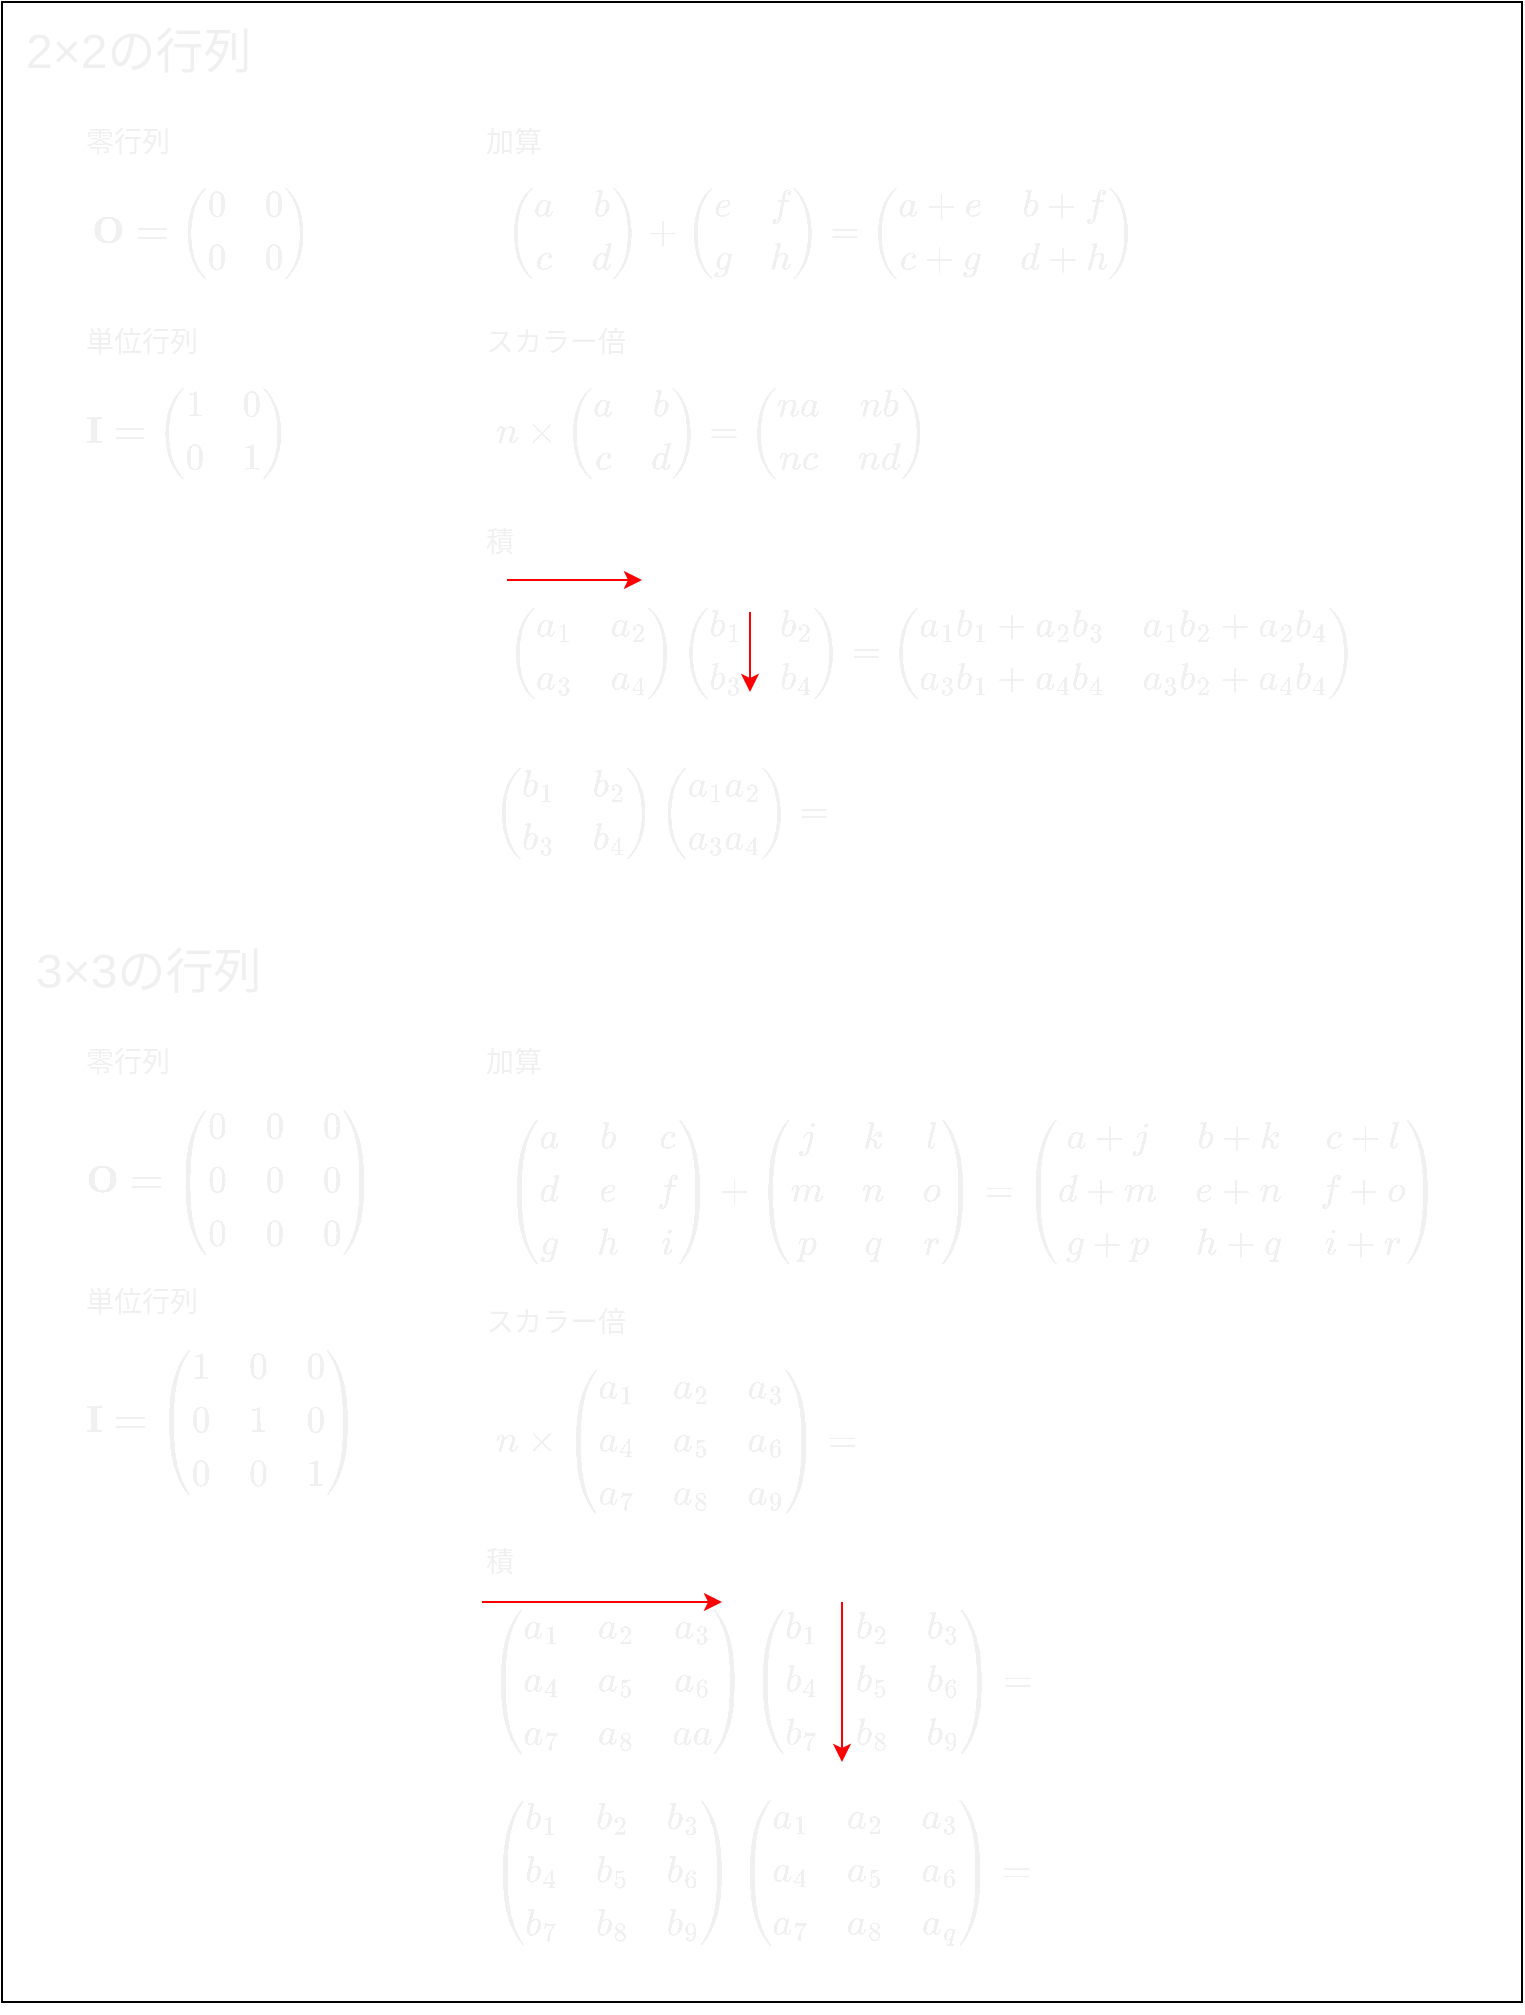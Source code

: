 <mxfile version="13.0.9">
    <diagram id="sgbDI9h6rJG_W9Ao1J6n" name="Page-1">
        <mxGraphModel dx="1077" dy="815" grid="1" gridSize="10" guides="1" tooltips="1" connect="1" arrows="1" fold="1" page="1" pageScale="1" pageWidth="827" pageHeight="1169" math="1" shadow="0">
            <root>
                <mxCell id="0"/>
                <mxCell id="1" parent="0"/>
                <mxCell id="cFrnXZa0UHIxWIcmk_6P-32" value="" style="rounded=0;whiteSpace=wrap;html=1;fontFamily=Helvetica;fontSize=24;align=left;fontColor=#F0F0F0;" parent="1" vertex="1">
                    <mxGeometry x="40" width="760" height="1000" as="geometry"/>
                </mxCell>
                <mxCell id="M6F7Y6Qgms-tEjVPZww9-1" value="&lt;span style=&quot;font-family: &amp;quot;source sans pro&amp;quot; , &amp;quot;helvetica neue&amp;quot; , &amp;quot;helvetica&amp;quot; , &amp;quot;arial&amp;quot; , sans-serif ; font-size: 16px ; background-color: rgb(235 , 237 , 238)&quot;&gt;$$ \bf I=\begin{pmatrix} 1 &amp;amp; 0 \\ 0 &amp;amp; 1 \end{pmatrix} $$&lt;/span&gt;" style="text;strokeColor=none;fillColor=none;align=left;verticalAlign=middle;rounded=0;fontStyle=0;whiteSpace=wrap;html=1;labelBorderColor=none;labelBackgroundColor=none;fontColor=#F0F0F0;fontSize=16;" parent="1" vertex="1">
                    <mxGeometry x="80" y="190" width="110" height="50" as="geometry"/>
                </mxCell>
                <mxCell id="pqQxKEiKLSefVZD03Xkg-5" value="&lt;font style=&quot;font-size: 14px&quot;&gt;単位行列&lt;/font&gt;" style="text;html=1;align=left;verticalAlign=middle;resizable=0;points=[];autosize=1;fontColor=#F0F0F0;" parent="1" vertex="1">
                    <mxGeometry x="80" y="160" width="70" height="20" as="geometry"/>
                </mxCell>
                <mxCell id="pqQxKEiKLSefVZD03Xkg-6" value="2×2の行列" style="text;html=1;strokeColor=none;fillColor=none;align=left;verticalAlign=middle;whiteSpace=wrap;rounded=0;fontColor=#F0F0F0;fontSize=24;" parent="1" vertex="1">
                    <mxGeometry x="50" y="10" width="120" height="30" as="geometry"/>
                </mxCell>
                <mxCell id="pqQxKEiKLSefVZD03Xkg-12" value="加算" style="text;html=1;align=left;verticalAlign=middle;resizable=0;points=[];autosize=1;fontColor=#F0F0F0;fontSize=14;fontStyle=0" parent="1" vertex="1">
                    <mxGeometry x="280" y="60" width="40" height="20" as="geometry"/>
                </mxCell>
                <mxCell id="pqQxKEiKLSefVZD03Xkg-19" value="&lt;span style=&quot;font-family: &amp;quot;source sans pro&amp;quot;, &amp;quot;helvetica neue&amp;quot;, helvetica, arial, sans-serif; font-size: 16px; background-color: rgb(235, 237, 238);&quot;&gt;$$ \begin{pmatrix} a &amp;amp; b \\ c &amp;amp; d \end{pmatrix}+\begin{pmatrix} e &amp;amp; f \\ g &amp;amp; h \end{pmatrix}=\begin{pmatrix} a+e &amp;amp; b+f \\ c+g &amp;amp; d+h \end{pmatrix} $$&lt;/span&gt;" style="text;html=1;strokeColor=none;fillColor=none;align=center;verticalAlign=middle;whiteSpace=wrap;rounded=0;labelBackgroundColor=none;fontSize=16;fontColor=#F0F0F0;" parent="1" vertex="1">
                    <mxGeometry x="280" y="90" width="340" height="50" as="geometry"/>
                </mxCell>
                <mxCell id="pqQxKEiKLSefVZD03Xkg-24" value="&lt;font style=&quot;font-size: 14px&quot;&gt;スカラー倍&lt;/font&gt;" style="text;html=1;align=left;verticalAlign=middle;resizable=0;points=[];autosize=1;fontColor=#F0F0F0;" parent="1" vertex="1">
                    <mxGeometry x="280" y="160" width="90" height="20" as="geometry"/>
                </mxCell>
                <mxCell id="pqQxKEiKLSefVZD03Xkg-25" value="&lt;span style=&quot;font-family: &amp;quot;source sans pro&amp;quot;, &amp;quot;helvetica neue&amp;quot;, helvetica, arial, sans-serif; font-size: 16px; background-color: rgb(235, 237, 238);&quot;&gt;$$ n\times \begin{pmatrix} a &amp;amp; b \\ c &amp;amp; d \end{pmatrix}=\begin{pmatrix} na &amp;amp; nb \\ nc &amp;amp; nd \end{pmatrix} $$&lt;/span&gt;" style="text;html=1;strokeColor=none;fillColor=none;align=center;verticalAlign=middle;whiteSpace=wrap;rounded=0;labelBackgroundColor=none;fontSize=16;fontColor=#F0F0F0;" parent="1" vertex="1">
                    <mxGeometry x="280" y="190" width="230" height="50" as="geometry"/>
                </mxCell>
                <mxCell id="pqQxKEiKLSefVZD03Xkg-26" value="&lt;span style=&quot;font-family: &amp;quot;source sans pro&amp;quot;, &amp;quot;helvetica neue&amp;quot;, helvetica, arial, sans-serif; font-size: 16px; background-color: rgb(235, 237, 238);&quot;&gt;$$ \begin{pmatrix} a_{1} &amp;amp; a_{2} \\ a_{3} &amp;amp; a_{4} \end{pmatrix}\begin{pmatrix} b_{1} &amp;amp; b_{2} \\ b_{3} &amp;amp; b_{4} \end{pmatrix}=\begin{pmatrix} a_{1}b_{1}+a_{2}b_{3} &amp;amp; a_{1}b_{2}+a_{2}b_{4} \\ a_{3}b_{1}+a_{4}b_{4} &amp;amp; a_{3}b_{2}+a_{4}b_{4} \end{pmatrix} $$&lt;/span&gt;" style="text;html=1;strokeColor=none;fillColor=none;align=center;verticalAlign=middle;whiteSpace=wrap;rounded=0;labelBackgroundColor=none;fontSize=16;fontColor=#F0F0F0;" parent="1" vertex="1">
                    <mxGeometry x="280" y="300" width="450" height="50" as="geometry"/>
                </mxCell>
                <mxCell id="pqQxKEiKLSefVZD03Xkg-29" value="&lt;span style=&quot;font-size: 14px&quot;&gt;積&lt;/span&gt;" style="text;html=1;align=left;verticalAlign=middle;resizable=0;points=[];autosize=1;fontColor=#F0F0F0;" parent="1" vertex="1">
                    <mxGeometry x="280" y="260" width="30" height="20" as="geometry"/>
                </mxCell>
                <mxCell id="pqQxKEiKLSefVZD03Xkg-30" value="&lt;span style=&quot;font-family: &amp;quot;source sans pro&amp;quot;, &amp;quot;helvetica neue&amp;quot;, helvetica, arial, sans-serif; font-size: 16px; background-color: rgb(235, 237, 238);&quot;&gt;$$ \begin{pmatrix} b_{1} &amp;amp; b_{2} \\ b_{3} &amp;amp; b_{4} \end{pmatrix}\begin{pmatrix} a_{1}a_{2} \\ a_{3}a_{4} \end{pmatrix}= $$&lt;/span&gt;" style="text;html=1;strokeColor=none;fillColor=none;align=center;verticalAlign=middle;whiteSpace=wrap;rounded=0;labelBackgroundColor=none;fontSize=16;fontColor=#F0F0F0;" parent="1" vertex="1">
                    <mxGeometry x="280" y="380" width="180" height="50" as="geometry"/>
                </mxCell>
                <mxCell id="pqQxKEiKLSefVZD03Xkg-31" value="" style="endArrow=classic;html=1;fontSize=16;fontColor=#F0F0F0;strokeColor=#FF0000;" parent="1" edge="1">
                    <mxGeometry width="50" height="50" relative="1" as="geometry">
                        <mxPoint x="292.5" y="289" as="sourcePoint"/>
                        <mxPoint x="360" y="289" as="targetPoint"/>
                    </mxGeometry>
                </mxCell>
                <mxCell id="pqQxKEiKLSefVZD03Xkg-34" value="" style="endArrow=classic;html=1;fontSize=16;fontColor=#F0F0F0;strokeColor=#FF0000;" parent="1" edge="1">
                    <mxGeometry width="50" height="50" relative="1" as="geometry">
                        <mxPoint x="414" y="305" as="sourcePoint"/>
                        <mxPoint x="414" y="345" as="targetPoint"/>
                    </mxGeometry>
                </mxCell>
                <mxCell id="cFrnXZa0UHIxWIcmk_6P-1" value="&lt;span style=&quot;font-family: &amp;quot;source sans pro&amp;quot; , &amp;quot;helvetica neue&amp;quot; , &amp;quot;helvetica&amp;quot; , &amp;quot;arial&amp;quot; , sans-serif ; font-size: 16px ; background-color: rgb(235 , 237 , 238)&quot;&gt;$$ \bf O=\begin{pmatrix} 0 &amp;amp; 0 \\ 0 &amp;amp; 0 \end{pmatrix} $$&lt;/span&gt;" style="text;html=1;strokeColor=none;fillColor=none;align=center;verticalAlign=middle;whiteSpace=wrap;rounded=0;fontColor=#F0F0F0;" parent="1" vertex="1">
                    <mxGeometry x="80" y="90" width="120" height="50" as="geometry"/>
                </mxCell>
                <mxCell id="cFrnXZa0UHIxWIcmk_6P-2" value="&lt;font style=&quot;font-size: 14px&quot;&gt;零行列&lt;/font&gt;" style="text;html=1;align=left;verticalAlign=middle;resizable=0;points=[];autosize=1;fontColor=#F0F0F0;" parent="1" vertex="1">
                    <mxGeometry x="80" y="60" width="60" height="20" as="geometry"/>
                </mxCell>
                <mxCell id="cFrnXZa0UHIxWIcmk_6P-4" value="&lt;span style=&quot;font-size: 16px; font-style: normal; letter-spacing: normal; text-indent: 0px; text-transform: none; word-spacing: 0px; background-color: rgb(235, 237, 238); float: none; display: inline;&quot;&gt;$$ \bf O=\begin{pmatrix} 0 &amp;amp; 0 &amp;amp; 0&lt;br style=&quot;font-size: 16px;&quot;&gt;&amp;nbsp;\\ 0 &amp;amp; 0 &amp;amp; 0 \\ 0 &amp;amp; 0 &amp;amp; 0&lt;br style=&quot;font-size: 16px;&quot;&gt;&amp;nbsp;\end{pmatrix} $$&lt;/span&gt;" style="text;whiteSpace=wrap;html=1;verticalAlign=middle;fontSize=16;align=left;fontStyle=0;fontFamily=Helvetica;fontColor=#F0F0F0;" parent="1" vertex="1">
                    <mxGeometry x="80" y="550" width="160" height="80" as="geometry"/>
                </mxCell>
                <mxCell id="cFrnXZa0UHIxWIcmk_6P-7" value="&lt;font style=&quot;font-size: 14px&quot;&gt;零行列&lt;/font&gt;" style="text;html=1;align=left;verticalAlign=middle;resizable=0;points=[];autosize=1;fontColor=#F0F0F0;" parent="1" vertex="1">
                    <mxGeometry x="80" y="520" width="60" height="20" as="geometry"/>
                </mxCell>
                <mxCell id="cFrnXZa0UHIxWIcmk_6P-8" value="&lt;span style=&quot;font-size: 16px; font-style: normal; letter-spacing: normal; text-indent: 0px; text-transform: none; word-spacing: 0px; background-color: rgb(235, 237, 238); float: none; display: inline;&quot;&gt;$$ \bf I=\begin{pmatrix} 1 &amp;amp; 0 &amp;amp; 0&lt;br style=&quot;font-size: 16px;&quot;&gt;&amp;nbsp;\\ 0 &amp;amp; 1 &amp;amp; 0 \\ 0 &amp;amp; 0 &amp;amp; 1&lt;br style=&quot;font-size: 16px;&quot;&gt;&amp;nbsp;\end{pmatrix} $$&lt;/span&gt;" style="text;whiteSpace=wrap;html=1;fontSize=16;verticalAlign=middle;align=left;fontStyle=0;fontFamily=Helvetica;fontColor=#F0F0F0;" parent="1" vertex="1">
                    <mxGeometry x="80" y="670" width="160" height="80" as="geometry"/>
                </mxCell>
                <mxCell id="cFrnXZa0UHIxWIcmk_6P-9" value="&lt;font style=&quot;font-size: 14px&quot;&gt;単位行列&lt;/font&gt;" style="text;html=1;align=left;verticalAlign=middle;resizable=0;points=[];autosize=1;fontColor=#F0F0F0;" parent="1" vertex="1">
                    <mxGeometry x="80" y="640" width="70" height="20" as="geometry"/>
                </mxCell>
                <mxCell id="cFrnXZa0UHIxWIcmk_6P-12" value="加算" style="text;html=1;align=left;verticalAlign=middle;resizable=0;points=[];autosize=1;fontColor=#F0F0F0;fontSize=14;fontStyle=0" parent="1" vertex="1">
                    <mxGeometry x="280" y="520" width="40" height="20" as="geometry"/>
                </mxCell>
                <mxCell id="cFrnXZa0UHIxWIcmk_6P-13" value="&lt;span style=&quot;font-family: &amp;quot;source sans pro&amp;quot; , &amp;quot;helvetica neue&amp;quot; , &amp;quot;helvetica&amp;quot; , &amp;quot;arial&amp;quot; , sans-serif ; font-size: 16px ; background-color: rgb(235 , 237 , 238)&quot;&gt;$$ \begin{pmatrix} a &amp;amp; b &amp;amp; c\\ d &amp;amp; e &amp;amp; f \\ g &amp;amp; h &amp;amp; i \end{pmatrix}+\begin{pmatrix} j &amp;amp; k &amp;amp; l \\ m &amp;amp; n &amp;amp; o \\ p &amp;amp; q &amp;amp; r \end{pmatrix}=\begin{pmatrix} a+j &amp;amp; b+k &amp;amp; c + l \\ d+ m &amp;amp; e + n &amp;amp; f + o \\ g+p&amp;nbsp; &amp;amp; h + q &amp;amp; i + r\end{pmatrix} $$&lt;/span&gt;" style="text;html=1;strokeColor=none;fillColor=none;align=center;verticalAlign=middle;whiteSpace=wrap;rounded=0;labelBackgroundColor=none;fontSize=16;fontColor=#F0F0F0;" parent="1" vertex="1">
                    <mxGeometry x="280" y="550" width="490" height="90" as="geometry"/>
                </mxCell>
                <mxCell id="cFrnXZa0UHIxWIcmk_6P-15" value="&lt;span style=&quot;font-family: &amp;quot;source sans pro&amp;quot; , &amp;quot;helvetica neue&amp;quot; , &amp;quot;helvetica&amp;quot; , &amp;quot;arial&amp;quot; , sans-serif ; background-color: rgb(235 , 237 , 238)&quot;&gt;$$ \begin{pmatrix} a_{1} &amp;amp; a_{2} &amp;amp; a_{3} \\ a_{4} &amp;amp; a_{5} &amp;amp; a_{6} \\ a_{7} &amp;amp; a_{8} &amp;amp; aa \end{pmatrix}\begin{pmatrix} b_{1} &amp;amp; b_{2} &amp;amp; b_{3} \\ b_{4} &amp;amp; b_{5} &amp;amp; b_{6} \\ b_{7} &amp;amp; b_{8} &amp;amp; b_{9} \end{pmatrix} = $$&lt;/span&gt;" style="text;html=1;strokeColor=none;fillColor=none;align=center;verticalAlign=middle;whiteSpace=wrap;rounded=0;fontFamily=Helvetica;fontSize=16;fontColor=#F0F0F0;" parent="1" vertex="1">
                    <mxGeometry x="280" y="800" width="280" height="80" as="geometry"/>
                </mxCell>
                <mxCell id="cFrnXZa0UHIxWIcmk_6P-16" value="&lt;span style=&quot;font-size: 14px&quot;&gt;積&lt;/span&gt;" style="text;html=1;align=left;verticalAlign=middle;resizable=0;points=[];autosize=1;fontColor=#F0F0F0;" parent="1" vertex="1">
                    <mxGeometry x="280" y="770" width="30" height="20" as="geometry"/>
                </mxCell>
                <mxCell id="cFrnXZa0UHIxWIcmk_6P-17" value="&lt;font style=&quot;font-size: 14px&quot;&gt;スカラー倍&lt;/font&gt;" style="text;html=1;align=left;verticalAlign=middle;resizable=0;points=[];autosize=1;fontColor=#F0F0F0;" parent="1" vertex="1">
                    <mxGeometry x="280" y="650" width="90" height="20" as="geometry"/>
                </mxCell>
                <mxCell id="cFrnXZa0UHIxWIcmk_6P-20" value="&lt;span style=&quot;font-family: &amp;quot;source sans pro&amp;quot; , &amp;quot;helvetica neue&amp;quot; , &amp;quot;helvetica&amp;quot; , &amp;quot;arial&amp;quot; , sans-serif ; background-color: rgb(235 , 237 , 238)&quot;&gt;$$ n\times \begin{pmatrix} a_{1} &amp;amp; a_{2} &amp;amp; a_{3} \\ a_{4} &amp;amp; a_{5} &amp;amp; a_{6} \\ a_{7} &amp;amp; a_{8} &amp;amp; a_{9} \end{pmatrix}= $$&lt;/span&gt;" style="text;html=1;strokeColor=none;fillColor=none;align=center;verticalAlign=middle;whiteSpace=wrap;rounded=0;fontFamily=Helvetica;fontSize=16;fontColor=#F0F0F0;" parent="1" vertex="1">
                    <mxGeometry x="280" y="680" width="195" height="80" as="geometry"/>
                </mxCell>
                <mxCell id="cFrnXZa0UHIxWIcmk_6P-23" value="&lt;span style=&quot;font-family: &amp;quot;source sans pro&amp;quot; , &amp;quot;helvetica neue&amp;quot; , &amp;quot;helvetica&amp;quot; , &amp;quot;arial&amp;quot; , sans-serif ; background-color: rgb(235 , 237 , 238)&quot;&gt;$$ \begin{pmatrix} b_{1} &amp;amp; b_{2} &amp;amp; b_{3} \\ b_{4} &amp;amp; b_{5} &amp;amp; b_{6} \\ b_{7} &amp;amp; b_{8} &amp;amp; b_{9} \end{pmatrix}\begin{pmatrix} a_{1} &amp;amp; a_{2} &amp;amp; a_{3} \\ a_{4} &amp;amp; a_{5} &amp;amp; a_{6} \\ a_{7} &amp;amp; a_{8} &amp;amp; a_{q} \end{pmatrix} = $$&lt;/span&gt;" style="text;html=1;strokeColor=none;fillColor=none;align=center;verticalAlign=middle;whiteSpace=wrap;rounded=0;fontFamily=Helvetica;fontSize=16;fontColor=#F0F0F0;" parent="1" vertex="1">
                    <mxGeometry x="280" y="890" width="280" height="90" as="geometry"/>
                </mxCell>
                <mxCell id="cFrnXZa0UHIxWIcmk_6P-28" value="3×3の行列" style="text;html=1;strokeColor=none;fillColor=none;align=left;verticalAlign=middle;whiteSpace=wrap;rounded=0;fontColor=#F0F0F0;fontSize=24;" parent="1" vertex="1">
                    <mxGeometry x="55" y="470" width="120" height="30" as="geometry"/>
                </mxCell>
                <mxCell id="cFrnXZa0UHIxWIcmk_6P-29" value="" style="endArrow=classic;html=1;fontSize=16;fontColor=#F0F0F0;strokeColor=#FF0000;" parent="1" edge="1">
                    <mxGeometry width="50" height="50" relative="1" as="geometry">
                        <mxPoint x="280" y="800" as="sourcePoint"/>
                        <mxPoint x="400" y="800" as="targetPoint"/>
                    </mxGeometry>
                </mxCell>
                <mxCell id="cFrnXZa0UHIxWIcmk_6P-31" value="" style="endArrow=classic;html=1;fontSize=16;fontColor=#F0F0F0;strokeColor=#FF0000;" parent="1" edge="1">
                    <mxGeometry width="50" height="50" relative="1" as="geometry">
                        <mxPoint x="460" y="800" as="sourcePoint"/>
                        <mxPoint x="460" y="880" as="targetPoint"/>
                        <Array as="points">
                            <mxPoint x="460" y="840"/>
                        </Array>
                    </mxGeometry>
                </mxCell>
            </root>
        </mxGraphModel>
    </diagram>
</mxfile>